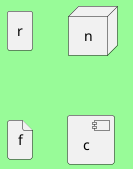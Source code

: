 {
  "sha1": "gxqsqo1sl8v9xt5vsnk4d8q8xree56a",
  "insertion": {
    "when": "2024-06-01T09:03:08.499Z",
    "url": "https://forum.plantuml.net/11682/beta-style-cropped-output-images-when-style-functionality",
    "user": "plantuml@gmail.com"
  }
}
@startuml
<style>
document {
  BackgroundColor palegreen
  'Margin 10
}
</style>
rectangle r
node n
file f
[c]
@enduml
